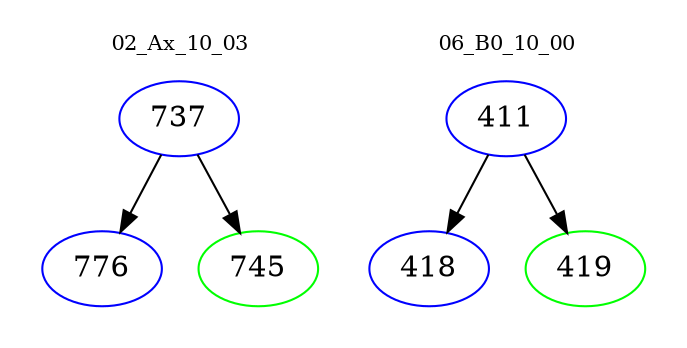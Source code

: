digraph{
subgraph cluster_0 {
color = white
label = "02_Ax_10_03";
fontsize=10;
T0_737 [label="737", color="blue"]
T0_737 -> T0_776 [color="black"]
T0_776 [label="776", color="blue"]
T0_737 -> T0_745 [color="black"]
T0_745 [label="745", color="green"]
}
subgraph cluster_1 {
color = white
label = "06_B0_10_00";
fontsize=10;
T1_411 [label="411", color="blue"]
T1_411 -> T1_418 [color="black"]
T1_418 [label="418", color="blue"]
T1_411 -> T1_419 [color="black"]
T1_419 [label="419", color="green"]
}
}
